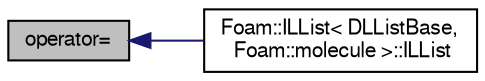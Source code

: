 digraph "operator="
{
  bgcolor="transparent";
  edge [fontname="FreeSans",fontsize="10",labelfontname="FreeSans",labelfontsize="10"];
  node [fontname="FreeSans",fontsize="10",shape=record];
  rankdir="LR";
  Node32 [label="operator=",height=0.2,width=0.4,color="black", fillcolor="grey75", style="filled", fontcolor="black"];
  Node32 -> Node33 [dir="back",color="midnightblue",fontsize="10",style="solid",fontname="FreeSans"];
  Node33 [label="Foam::ILList\< DLListBase,\l Foam::molecule \>::ILList",height=0.2,width=0.4,color="black",URL="$a25758.html#ab26101f20fc6fe43b7335ba0e7249063",tooltip="Construct given initial T. "];
}
